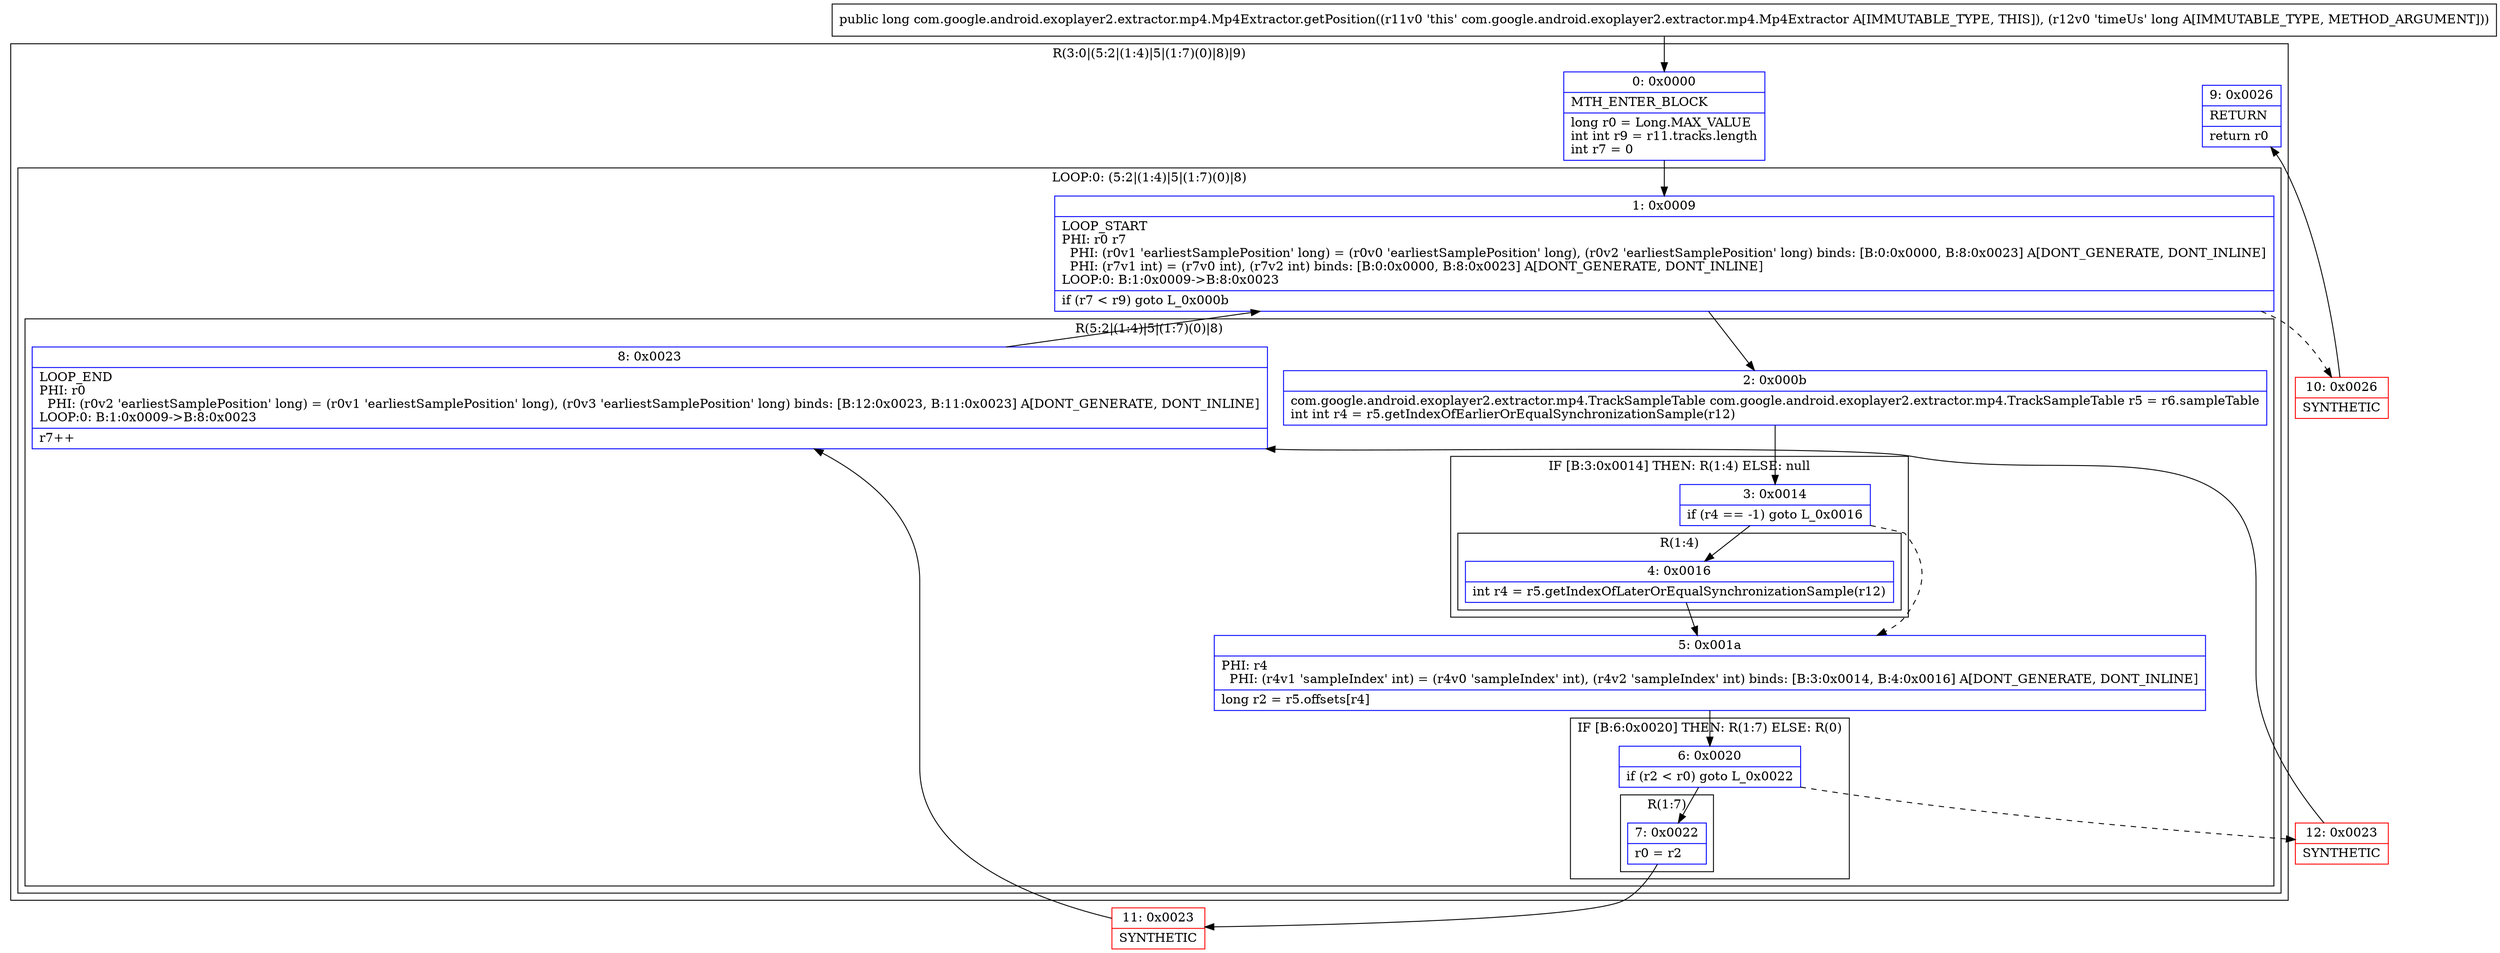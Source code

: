 digraph "CFG forcom.google.android.exoplayer2.extractor.mp4.Mp4Extractor.getPosition(J)J" {
subgraph cluster_Region_980028925 {
label = "R(3:0|(5:2|(1:4)|5|(1:7)(0)|8)|9)";
node [shape=record,color=blue];
Node_0 [shape=record,label="{0\:\ 0x0000|MTH_ENTER_BLOCK\l|long r0 = Long.MAX_VALUE\lint int r9 = r11.tracks.length\lint r7 = 0\l}"];
subgraph cluster_LoopRegion_2100325138 {
label = "LOOP:0: (5:2|(1:4)|5|(1:7)(0)|8)";
node [shape=record,color=blue];
Node_1 [shape=record,label="{1\:\ 0x0009|LOOP_START\lPHI: r0 r7 \l  PHI: (r0v1 'earliestSamplePosition' long) = (r0v0 'earliestSamplePosition' long), (r0v2 'earliestSamplePosition' long) binds: [B:0:0x0000, B:8:0x0023] A[DONT_GENERATE, DONT_INLINE]\l  PHI: (r7v1 int) = (r7v0 int), (r7v2 int) binds: [B:0:0x0000, B:8:0x0023] A[DONT_GENERATE, DONT_INLINE]\lLOOP:0: B:1:0x0009\-\>B:8:0x0023\l|if (r7 \< r9) goto L_0x000b\l}"];
subgraph cluster_Region_1338784035 {
label = "R(5:2|(1:4)|5|(1:7)(0)|8)";
node [shape=record,color=blue];
Node_2 [shape=record,label="{2\:\ 0x000b|com.google.android.exoplayer2.extractor.mp4.TrackSampleTable com.google.android.exoplayer2.extractor.mp4.TrackSampleTable r5 = r6.sampleTable\lint int r4 = r5.getIndexOfEarlierOrEqualSynchronizationSample(r12)\l}"];
subgraph cluster_IfRegion_1044971989 {
label = "IF [B:3:0x0014] THEN: R(1:4) ELSE: null";
node [shape=record,color=blue];
Node_3 [shape=record,label="{3\:\ 0x0014|if (r4 == \-1) goto L_0x0016\l}"];
subgraph cluster_Region_623100098 {
label = "R(1:4)";
node [shape=record,color=blue];
Node_4 [shape=record,label="{4\:\ 0x0016|int r4 = r5.getIndexOfLaterOrEqualSynchronizationSample(r12)\l}"];
}
}
Node_5 [shape=record,label="{5\:\ 0x001a|PHI: r4 \l  PHI: (r4v1 'sampleIndex' int) = (r4v0 'sampleIndex' int), (r4v2 'sampleIndex' int) binds: [B:3:0x0014, B:4:0x0016] A[DONT_GENERATE, DONT_INLINE]\l|long r2 = r5.offsets[r4]\l}"];
subgraph cluster_IfRegion_257138419 {
label = "IF [B:6:0x0020] THEN: R(1:7) ELSE: R(0)";
node [shape=record,color=blue];
Node_6 [shape=record,label="{6\:\ 0x0020|if (r2 \< r0) goto L_0x0022\l}"];
subgraph cluster_Region_865406087 {
label = "R(1:7)";
node [shape=record,color=blue];
Node_7 [shape=record,label="{7\:\ 0x0022|r0 = r2\l}"];
}
subgraph cluster_Region_2129721489 {
label = "R(0)";
node [shape=record,color=blue];
}
}
Node_8 [shape=record,label="{8\:\ 0x0023|LOOP_END\lPHI: r0 \l  PHI: (r0v2 'earliestSamplePosition' long) = (r0v1 'earliestSamplePosition' long), (r0v3 'earliestSamplePosition' long) binds: [B:12:0x0023, B:11:0x0023] A[DONT_GENERATE, DONT_INLINE]\lLOOP:0: B:1:0x0009\-\>B:8:0x0023\l|r7++\l}"];
}
}
Node_9 [shape=record,label="{9\:\ 0x0026|RETURN\l|return r0\l}"];
}
Node_10 [shape=record,color=red,label="{10\:\ 0x0026|SYNTHETIC\l}"];
Node_11 [shape=record,color=red,label="{11\:\ 0x0023|SYNTHETIC\l}"];
Node_12 [shape=record,color=red,label="{12\:\ 0x0023|SYNTHETIC\l}"];
MethodNode[shape=record,label="{public long com.google.android.exoplayer2.extractor.mp4.Mp4Extractor.getPosition((r11v0 'this' com.google.android.exoplayer2.extractor.mp4.Mp4Extractor A[IMMUTABLE_TYPE, THIS]), (r12v0 'timeUs' long A[IMMUTABLE_TYPE, METHOD_ARGUMENT])) }"];
MethodNode -> Node_0;
Node_0 -> Node_1;
Node_1 -> Node_2;
Node_1 -> Node_10[style=dashed];
Node_2 -> Node_3;
Node_3 -> Node_4;
Node_3 -> Node_5[style=dashed];
Node_4 -> Node_5;
Node_5 -> Node_6;
Node_6 -> Node_7;
Node_6 -> Node_12[style=dashed];
Node_7 -> Node_11;
Node_8 -> Node_1;
Node_10 -> Node_9;
Node_11 -> Node_8;
Node_12 -> Node_8;
}

